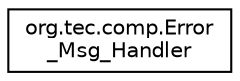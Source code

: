 digraph "Graphical Class Hierarchy"
{
 // LATEX_PDF_SIZE
  edge [fontname="Helvetica",fontsize="10",labelfontname="Helvetica",labelfontsize="10"];
  node [fontname="Helvetica",fontsize="10",shape=record];
  rankdir="LR";
  Node0 [label="org.tec.comp.Error\l_Msg_Handler",height=0.2,width=0.4,color="black", fillcolor="white", style="filled",URL="$classorg_1_1tec_1_1comp_1_1_error___msg___handler.html",tooltip=" "];
}
